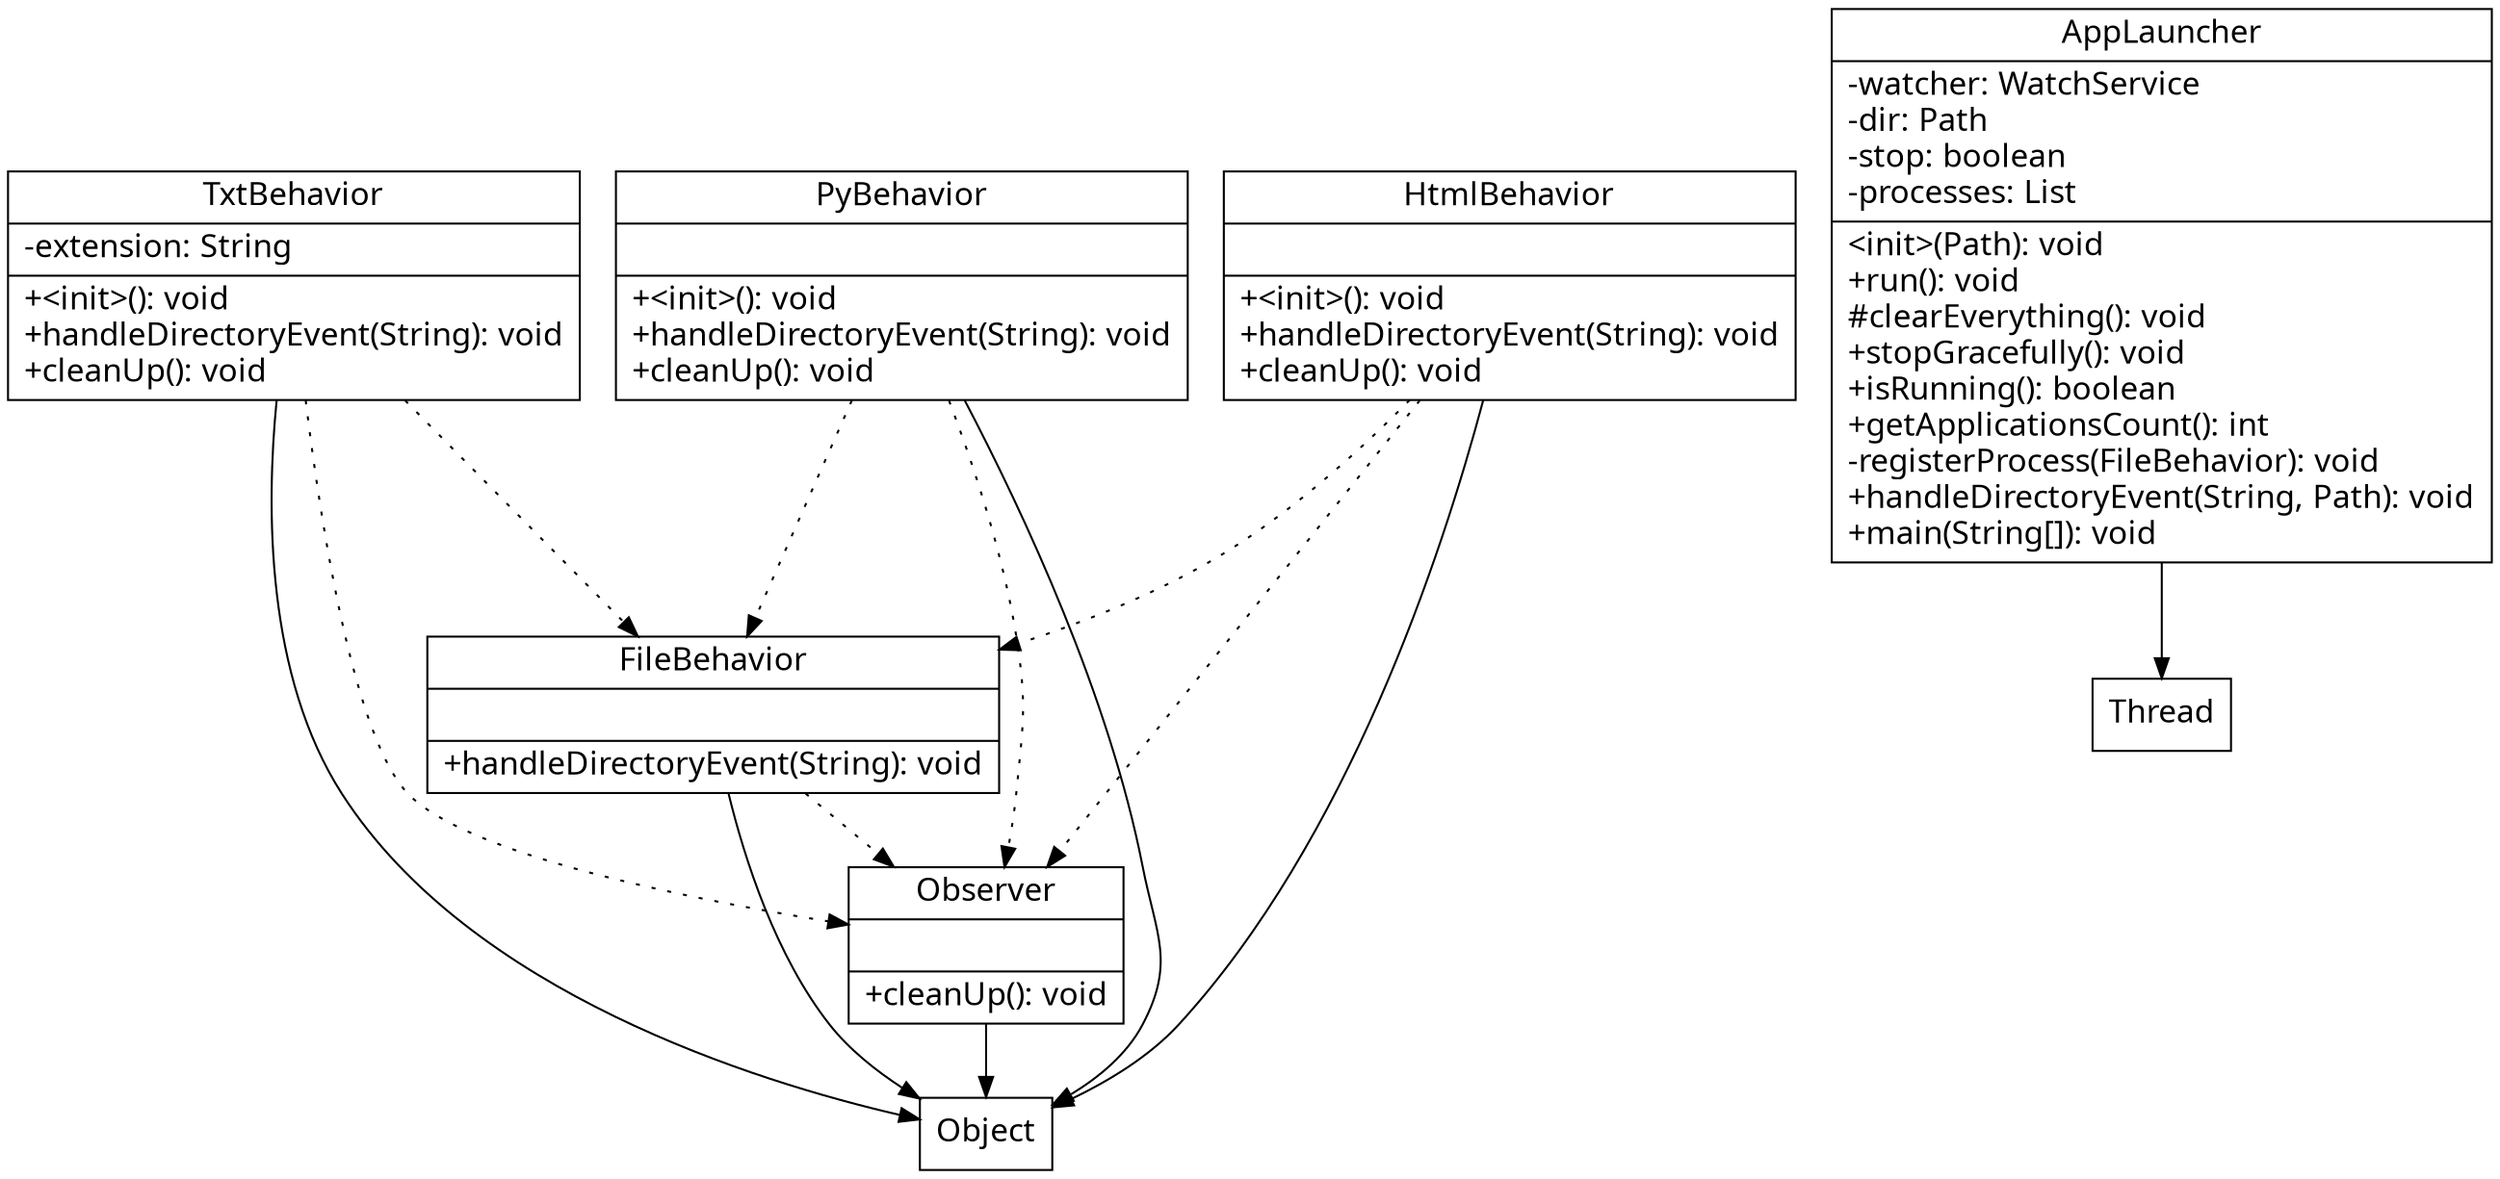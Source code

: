digraph G{
	fontname = "Comic Sans"
	fontsize = 16

node [
	fontname = "Comic Sans"
	fontsize = 16

        shape = "record"
]
edge [
	fontname = "Comic Sans"
	fontsize = 16
]
TxtBehavior [ 
    label="{TxtBehavior|-extension: String \l | +\<init\>(): void\l+handleDirectoryEvent(String): void\l+cleanUp(): void\l}"]

Observer [ 
    label="{Observer| | +cleanUp(): void\l}"]

HtmlBehavior [ 
    label="{HtmlBehavior| | +\<init\>(): void\l+handleDirectoryEvent(String): void\l+cleanUp(): void\l}"]

FileBehavior [ 
    label="{FileBehavior| | +handleDirectoryEvent(String): void\l}"]

AppLauncher [ 
    label="{AppLauncher|-watcher: WatchService \l-dir: Path \l-stop: boolean \l-processes: List \l | \<init\>(Path): void\l+run(): void\l#clearEverything(): void\l+stopGracefully(): void\l+isRunning(): boolean\l+getApplicationsCount(): int\l-registerProcess(FileBehavior): void\l+handleDirectoryEvent(String, Path): void\l+main(String[]): void\l}"]

PyBehavior [ 
    label="{PyBehavior| | +\<init\>(): void\l+handleDirectoryEvent(String): void\l+cleanUp(): void\l}"]

TxtBehavior -> FileBehavior[shape = onormal,style = dotted]
TxtBehavior -> Observer[shape = onormal,style = dotted]
TxtBehavior -> Object [shape = onormal]
Observer -> Object [shape = onormal]
HtmlBehavior -> FileBehavior[shape = onormal,style = dotted]
HtmlBehavior -> Observer[shape = onormal,style = dotted]
HtmlBehavior -> Object [shape = onormal]
FileBehavior -> Observer[shape = onormal,style = dotted]
FileBehavior -> Object [shape = onormal]
AppLauncher -> Thread [shape = onormal]
PyBehavior -> FileBehavior[shape = onormal,style = dotted]
PyBehavior -> Observer[shape = onormal,style = dotted]
PyBehavior -> Object [shape = onormal]
}